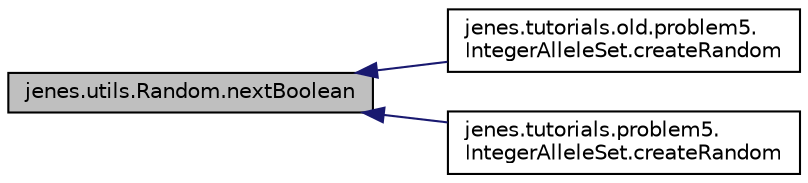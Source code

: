 digraph "jenes.utils.Random.nextBoolean"
{
  edge [fontname="Helvetica",fontsize="10",labelfontname="Helvetica",labelfontsize="10"];
  node [fontname="Helvetica",fontsize="10",shape=record];
  rankdir="LR";
  Node1 [label="jenes.utils.Random.nextBoolean",height=0.2,width=0.4,color="black", fillcolor="grey75", style="filled" fontcolor="black"];
  Node1 -> Node2 [dir="back",color="midnightblue",fontsize="10",style="solid"];
  Node2 [label="jenes.tutorials.old.problem5.\lIntegerAlleleSet.createRandom",height=0.2,width=0.4,color="black", fillcolor="white", style="filled",URL="$classjenes_1_1tutorials_1_1old_1_1problem5_1_1_integer_allele_set.html#aab816bbf2219835d788ceb8b8a92007c"];
  Node1 -> Node3 [dir="back",color="midnightblue",fontsize="10",style="solid"];
  Node3 [label="jenes.tutorials.problem5.\lIntegerAlleleSet.createRandom",height=0.2,width=0.4,color="black", fillcolor="white", style="filled",URL="$classjenes_1_1tutorials_1_1problem5_1_1_integer_allele_set.html#af241f0e8dd6564fb5b4c0047eb150bac"];
}
